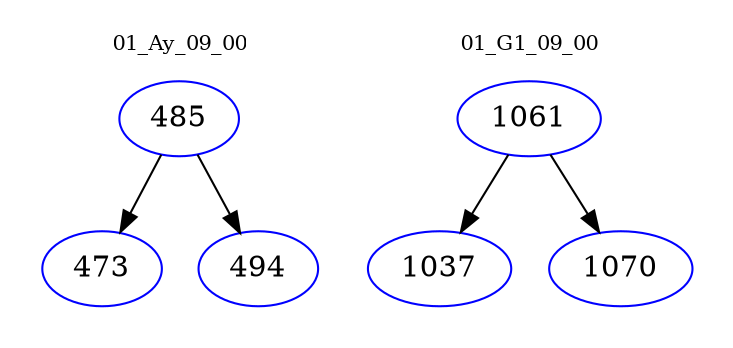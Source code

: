 digraph{
subgraph cluster_0 {
color = white
label = "01_Ay_09_00";
fontsize=10;
T0_485 [label="485", color="blue"]
T0_485 -> T0_473 [color="black"]
T0_473 [label="473", color="blue"]
T0_485 -> T0_494 [color="black"]
T0_494 [label="494", color="blue"]
}
subgraph cluster_1 {
color = white
label = "01_G1_09_00";
fontsize=10;
T1_1061 [label="1061", color="blue"]
T1_1061 -> T1_1037 [color="black"]
T1_1037 [label="1037", color="blue"]
T1_1061 -> T1_1070 [color="black"]
T1_1070 [label="1070", color="blue"]
}
}
